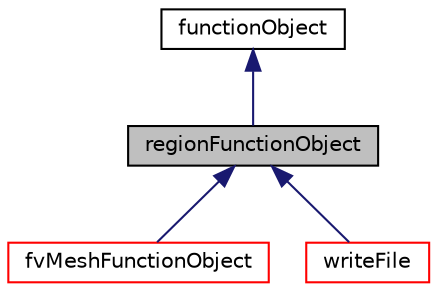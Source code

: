 digraph "regionFunctionObject"
{
  bgcolor="transparent";
  edge [fontname="Helvetica",fontsize="10",labelfontname="Helvetica",labelfontsize="10"];
  node [fontname="Helvetica",fontsize="10",shape=record];
  Node1 [label="regionFunctionObject",height=0.2,width=0.4,color="black", fillcolor="grey75", style="filled", fontcolor="black"];
  Node2 -> Node1 [dir="back",color="midnightblue",fontsize="10",style="solid",fontname="Helvetica"];
  Node2 [label="functionObject",height=0.2,width=0.4,color="black",URL="$a00877.html",tooltip="Abstract base-class for Time/database function objects. "];
  Node1 -> Node3 [dir="back",color="midnightblue",fontsize="10",style="solid",fontname="Helvetica"];
  Node3 [label="fvMeshFunctionObject",height=0.2,width=0.4,color="red",URL="$a00888.html",tooltip="Specialization of Foam::functionObject for an Foam::fvMesh, providing a reference to the Foam::fvMesh..."];
  Node1 -> Node4 [dir="back",color="midnightblue",fontsize="10",style="solid",fontname="Helvetica"];
  Node4 [label="writeFile",height=0.2,width=0.4,color="red",URL="$a02985.html",tooltip="functionObject base class for writing single files "];
}
